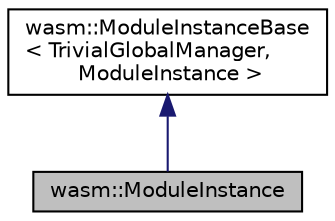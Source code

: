 digraph "wasm::ModuleInstance"
{
  edge [fontname="Helvetica",fontsize="10",labelfontname="Helvetica",labelfontsize="10"];
  node [fontname="Helvetica",fontsize="10",shape=record];
  Node0 [label="wasm::ModuleInstance",height=0.2,width=0.4,color="black", fillcolor="grey75", style="filled", fontcolor="black"];
  Node1 -> Node0 [dir="back",color="midnightblue",fontsize="10",style="solid",fontname="Helvetica"];
  Node1 [label="wasm::ModuleInstanceBase\l\< TrivialGlobalManager,\l ModuleInstance \>",height=0.2,width=0.4,color="black", fillcolor="white", style="filled",URL="$classwasm_1_1_module_instance_base.html"];
}
